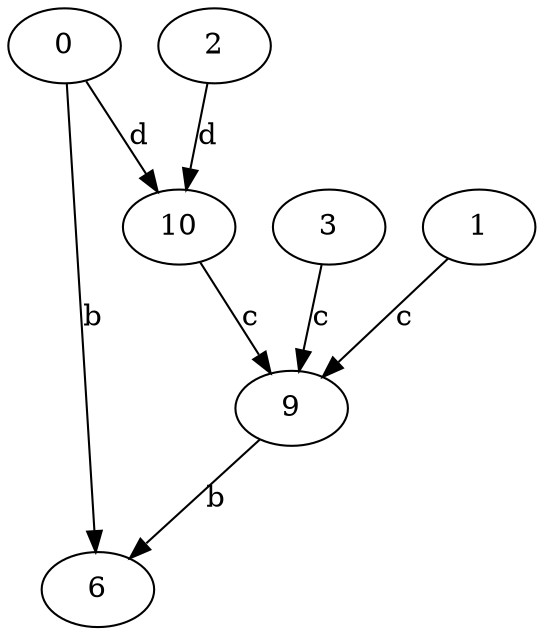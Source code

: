 strict digraph  {
1;
2;
3;
0;
6;
9;
10;
1 -> 9  [label=c];
2 -> 10  [label=d];
3 -> 9  [label=c];
0 -> 6  [label=b];
0 -> 10  [label=d];
9 -> 6  [label=b];
10 -> 9  [label=c];
}
